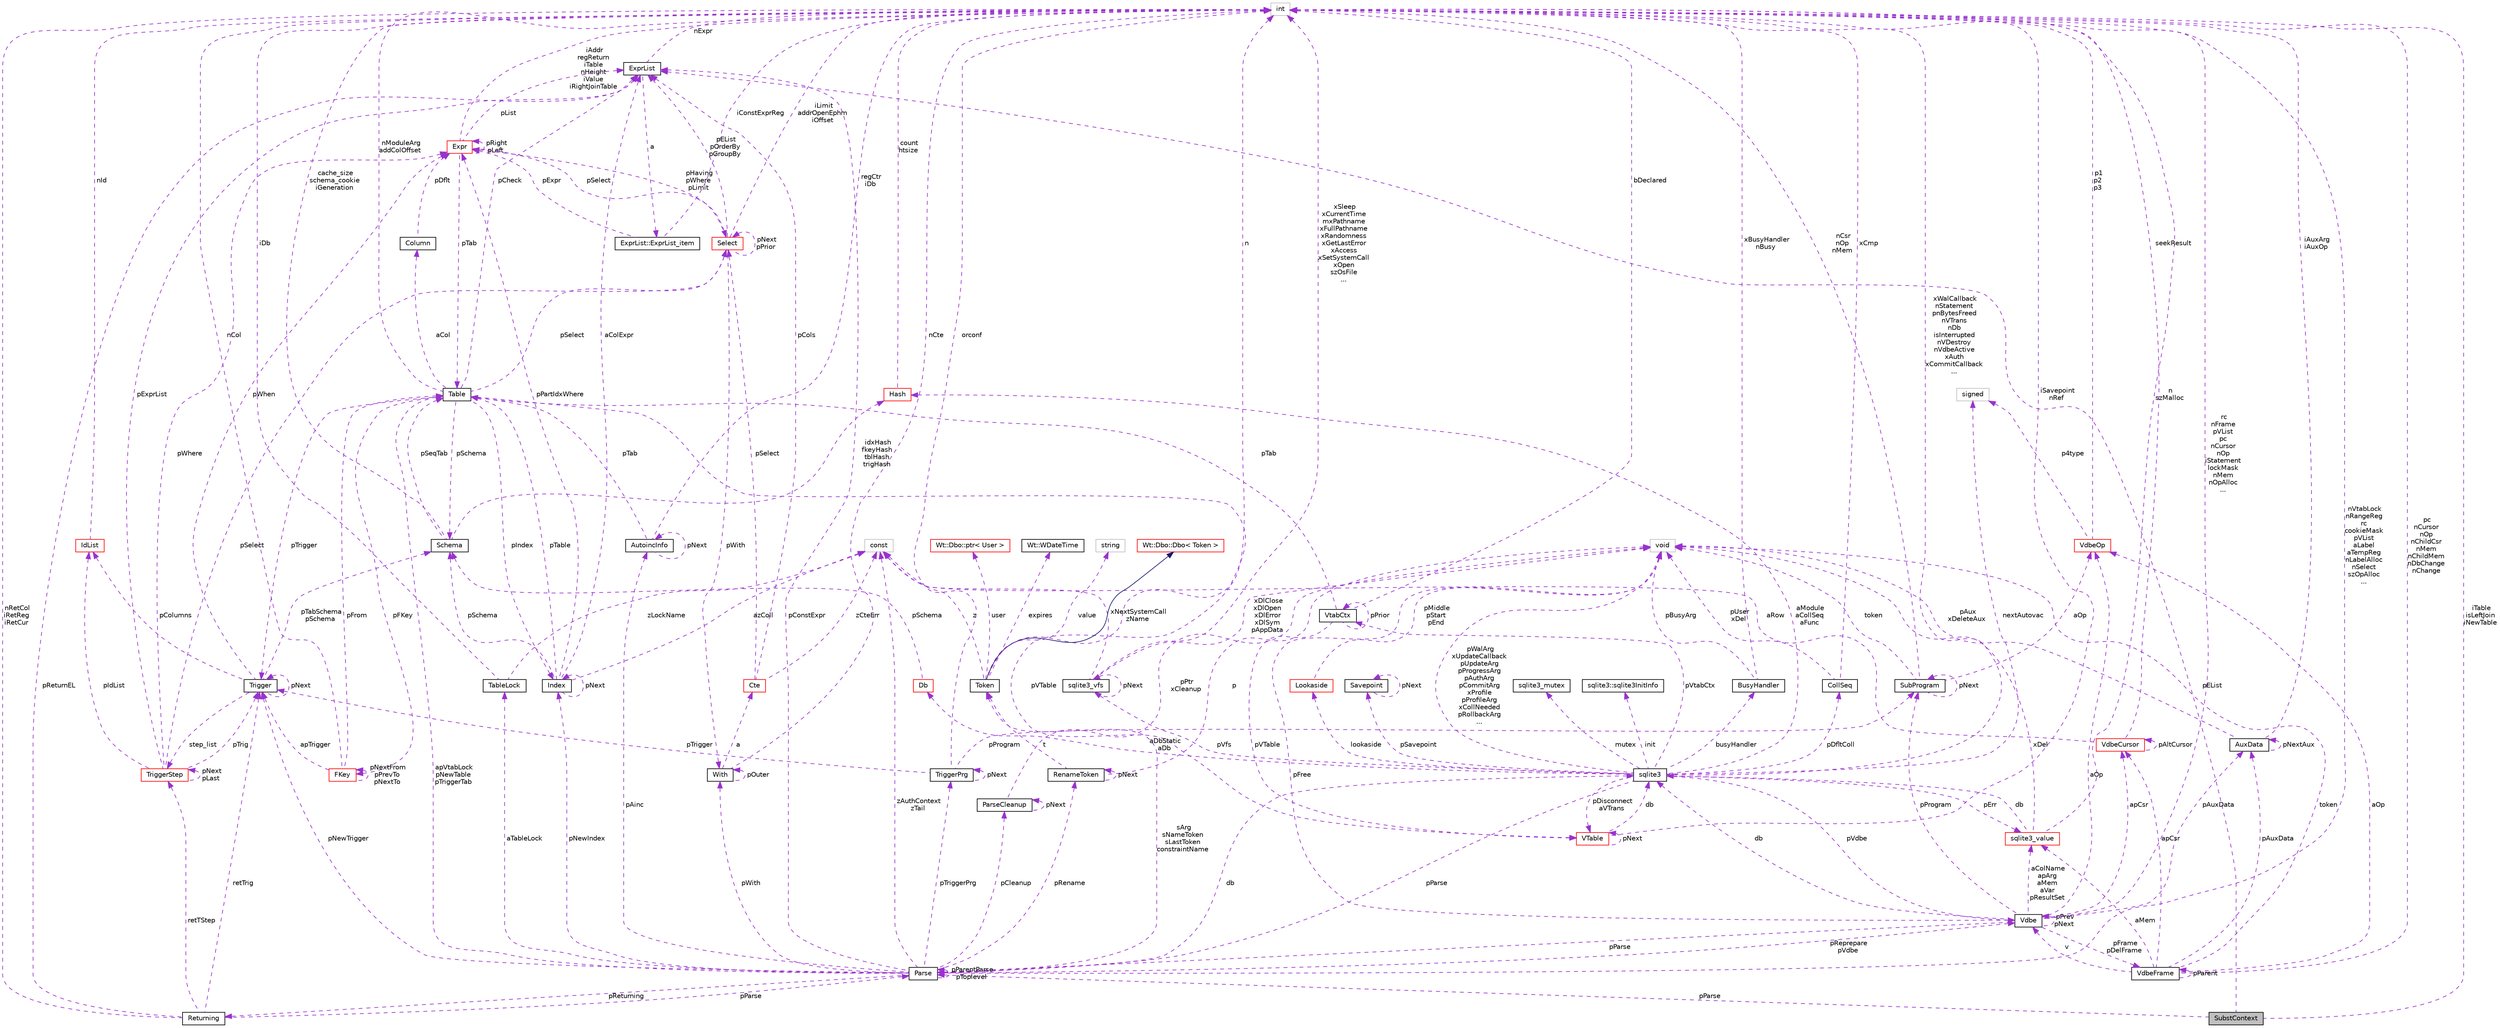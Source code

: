 digraph "SubstContext"
{
 // LATEX_PDF_SIZE
  edge [fontname="Helvetica",fontsize="10",labelfontname="Helvetica",labelfontsize="10"];
  node [fontname="Helvetica",fontsize="10",shape=record];
  Node1 [label="SubstContext",height=0.2,width=0.4,color="black", fillcolor="grey75", style="filled", fontcolor="black",tooltip=" "];
  Node2 -> Node1 [dir="back",color="darkorchid3",fontsize="10",style="dashed",label=" iTable\nisLeftJoin\niNewTable" ,fontname="Helvetica"];
  Node2 [label="int",height=0.2,width=0.4,color="grey75", fillcolor="white", style="filled",tooltip=" "];
  Node3 -> Node1 [dir="back",color="darkorchid3",fontsize="10",style="dashed",label=" pEList" ,fontname="Helvetica"];
  Node3 [label="ExprList",height=0.2,width=0.4,color="black", fillcolor="white", style="filled",URL="$structExprList.html",tooltip=" "];
  Node4 -> Node3 [dir="back",color="darkorchid3",fontsize="10",style="dashed",label=" a" ,fontname="Helvetica"];
  Node4 [label="ExprList::ExprList_item",height=0.2,width=0.4,color="black", fillcolor="white", style="filled",URL="$structExprList_1_1ExprList__item.html",tooltip=" "];
  Node5 -> Node4 [dir="back",color="darkorchid3",fontsize="10",style="dashed",label=" pExpr" ,fontname="Helvetica"];
  Node5 [label="Expr",height=0.2,width=0.4,color="red", fillcolor="white", style="filled",URL="$structExpr.html",tooltip=" "];
  Node5 -> Node5 [dir="back",color="darkorchid3",fontsize="10",style="dashed",label=" pRight\npLeft" ,fontname="Helvetica"];
  Node2 -> Node5 [dir="back",color="darkorchid3",fontsize="10",style="dashed",label=" iAddr\nregReturn\niTable\nnHeight\niValue\niRightJoinTable" ,fontname="Helvetica"];
  Node8 -> Node5 [dir="back",color="darkorchid3",fontsize="10",style="dashed",label=" pTab" ,fontname="Helvetica"];
  Node8 [label="Table",height=0.2,width=0.4,color="black", fillcolor="white", style="filled",URL="$structTable.html",tooltip=" "];
  Node9 -> Node8 [dir="back",color="darkorchid3",fontsize="10",style="dashed",label=" pSchema" ,fontname="Helvetica"];
  Node9 [label="Schema",height=0.2,width=0.4,color="black", fillcolor="white", style="filled",URL="$structSchema.html",tooltip=" "];
  Node2 -> Node9 [dir="back",color="darkorchid3",fontsize="10",style="dashed",label=" cache_size\nschema_cookie\niGeneration" ,fontname="Helvetica"];
  Node8 -> Node9 [dir="back",color="darkorchid3",fontsize="10",style="dashed",label=" pSeqTab" ,fontname="Helvetica"];
  Node10 -> Node9 [dir="back",color="darkorchid3",fontsize="10",style="dashed",label=" idxHash\nfkeyHash\ntblHash\ntrigHash" ,fontname="Helvetica"];
  Node10 [label="Hash",height=0.2,width=0.4,color="red", fillcolor="white", style="filled",URL="$structHash.html",tooltip=" "];
  Node2 -> Node10 [dir="back",color="darkorchid3",fontsize="10",style="dashed",label=" count\nhtsize" ,fontname="Helvetica"];
  Node15 -> Node8 [dir="back",color="darkorchid3",fontsize="10",style="dashed",label=" aCol" ,fontname="Helvetica"];
  Node15 [label="Column",height=0.2,width=0.4,color="black", fillcolor="white", style="filled",URL="$structColumn.html",tooltip=" "];
  Node5 -> Node15 [dir="back",color="darkorchid3",fontsize="10",style="dashed",label=" pDflt" ,fontname="Helvetica"];
  Node16 -> Node8 [dir="back",color="darkorchid3",fontsize="10",style="dashed",label=" pFKey" ,fontname="Helvetica"];
  Node16 [label="FKey",height=0.2,width=0.4,color="red", fillcolor="white", style="filled",URL="$structFKey.html",tooltip=" "];
  Node16 -> Node16 [dir="back",color="darkorchid3",fontsize="10",style="dashed",label=" pNextFrom\npPrevTo\npNextTo" ,fontname="Helvetica"];
  Node2 -> Node16 [dir="back",color="darkorchid3",fontsize="10",style="dashed",label=" nCol" ,fontname="Helvetica"];
  Node8 -> Node16 [dir="back",color="darkorchid3",fontsize="10",style="dashed",label=" pFrom" ,fontname="Helvetica"];
  Node18 -> Node16 [dir="back",color="darkorchid3",fontsize="10",style="dashed",label=" apTrigger" ,fontname="Helvetica"];
  Node18 [label="Trigger",height=0.2,width=0.4,color="black", fillcolor="white", style="filled",URL="$structTrigger.html",tooltip=" "];
  Node19 -> Node18 [dir="back",color="darkorchid3",fontsize="10",style="dashed",label=" step_list" ,fontname="Helvetica"];
  Node19 [label="TriggerStep",height=0.2,width=0.4,color="red", fillcolor="white", style="filled",URL="$structTriggerStep.html",tooltip=" "];
  Node19 -> Node19 [dir="back",color="darkorchid3",fontsize="10",style="dashed",label=" pNext\npLast" ,fontname="Helvetica"];
  Node5 -> Node19 [dir="back",color="darkorchid3",fontsize="10",style="dashed",label=" pWhere" ,fontname="Helvetica"];
  Node20 -> Node19 [dir="back",color="darkorchid3",fontsize="10",style="dashed",label=" pIdList" ,fontname="Helvetica"];
  Node20 [label="IdList",height=0.2,width=0.4,color="red", fillcolor="white", style="filled",URL="$structIdList.html",tooltip=" "];
  Node2 -> Node20 [dir="back",color="darkorchid3",fontsize="10",style="dashed",label=" nId" ,fontname="Helvetica"];
  Node22 -> Node19 [dir="back",color="darkorchid3",fontsize="10",style="dashed",label=" pSelect" ,fontname="Helvetica"];
  Node22 [label="Select",height=0.2,width=0.4,color="red", fillcolor="white", style="filled",URL="$structSelect.html",tooltip=" "];
  Node5 -> Node22 [dir="back",color="darkorchid3",fontsize="10",style="dashed",label=" pHaving\npWhere\npLimit" ,fontname="Helvetica"];
  Node23 -> Node22 [dir="back",color="darkorchid3",fontsize="10",style="dashed",label=" pWith" ,fontname="Helvetica"];
  Node23 [label="With",height=0.2,width=0.4,color="black", fillcolor="white", style="filled",URL="$structWith.html",tooltip=" "];
  Node24 -> Node23 [dir="back",color="darkorchid3",fontsize="10",style="dashed",label=" a" ,fontname="Helvetica"];
  Node24 [label="Cte",height=0.2,width=0.4,color="red", fillcolor="white", style="filled",URL="$structCte.html",tooltip=" "];
  Node22 -> Node24 [dir="back",color="darkorchid3",fontsize="10",style="dashed",label=" pSelect" ,fontname="Helvetica"];
  Node14 -> Node24 [dir="back",color="darkorchid3",fontsize="10",style="dashed",label=" zCteErr" ,fontname="Helvetica"];
  Node14 [label="const",height=0.2,width=0.4,color="grey75", fillcolor="white", style="filled",tooltip=" "];
  Node3 -> Node24 [dir="back",color="darkorchid3",fontsize="10",style="dashed",label=" pCols" ,fontname="Helvetica"];
  Node23 -> Node23 [dir="back",color="darkorchid3",fontsize="10",style="dashed",label=" pOuter" ,fontname="Helvetica"];
  Node2 -> Node23 [dir="back",color="darkorchid3",fontsize="10",style="dashed",label=" nCte" ,fontname="Helvetica"];
  Node2 -> Node22 [dir="back",color="darkorchid3",fontsize="10",style="dashed",label=" iLimit\naddrOpenEphm\niOffset" ,fontname="Helvetica"];
  Node22 -> Node22 [dir="back",color="darkorchid3",fontsize="10",style="dashed",label=" pNext\npPrior" ,fontname="Helvetica"];
  Node3 -> Node22 [dir="back",color="darkorchid3",fontsize="10",style="dashed",label=" pEList\npOrderBy\npGroupBy" ,fontname="Helvetica"];
  Node18 -> Node19 [dir="back",color="darkorchid3",fontsize="10",style="dashed",label=" pTrig" ,fontname="Helvetica"];
  Node3 -> Node19 [dir="back",color="darkorchid3",fontsize="10",style="dashed",label=" pExprList" ,fontname="Helvetica"];
  Node9 -> Node18 [dir="back",color="darkorchid3",fontsize="10",style="dashed",label=" pTabSchema\npSchema" ,fontname="Helvetica"];
  Node5 -> Node18 [dir="back",color="darkorchid3",fontsize="10",style="dashed",label=" pWhen" ,fontname="Helvetica"];
  Node20 -> Node18 [dir="back",color="darkorchid3",fontsize="10",style="dashed",label=" pColumns" ,fontname="Helvetica"];
  Node18 -> Node18 [dir="back",color="darkorchid3",fontsize="10",style="dashed",label=" pNext" ,fontname="Helvetica"];
  Node33 -> Node8 [dir="back",color="darkorchid3",fontsize="10",style="dashed",label=" pVTable" ,fontname="Helvetica"];
  Node33 [label="VTable",height=0.2,width=0.4,color="red", fillcolor="white", style="filled",URL="$structVTable.html",tooltip=" "];
  Node34 -> Node33 [dir="back",color="darkorchid3",fontsize="10",style="dashed",label=" db" ,fontname="Helvetica"];
  Node34 [label="sqlite3",height=0.2,width=0.4,color="black", fillcolor="white", style="filled",URL="$structsqlite3.html",tooltip=" "];
  Node35 -> Node34 [dir="back",color="darkorchid3",fontsize="10",style="dashed",label=" pVdbe" ,fontname="Helvetica"];
  Node35 [label="Vdbe",height=0.2,width=0.4,color="black", fillcolor="white", style="filled",URL="$structVdbe.html",tooltip=" "];
  Node35 -> Node35 [dir="back",color="darkorchid3",fontsize="10",style="dashed",label=" pPrev\npNext" ,fontname="Helvetica"];
  Node34 -> Node35 [dir="back",color="darkorchid3",fontsize="10",style="dashed",label=" db" ,fontname="Helvetica"];
  Node13 -> Node35 [dir="back",color="darkorchid3",fontsize="10",style="dashed",label=" pFree" ,fontname="Helvetica"];
  Node13 [label="void",height=0.2,width=0.4,color="grey75", fillcolor="white", style="filled",tooltip=" "];
  Node36 -> Node35 [dir="back",color="darkorchid3",fontsize="10",style="dashed",label=" aColName\napArg\naMem\naVar\npResultSet" ,fontname="Helvetica"];
  Node36 [label="sqlite3_value",height=0.2,width=0.4,color="red", fillcolor="white", style="filled",URL="$structsqlite3__value.html",tooltip=" "];
  Node34 -> Node36 [dir="back",color="darkorchid3",fontsize="10",style="dashed",label=" db" ,fontname="Helvetica"];
  Node13 -> Node36 [dir="back",color="darkorchid3",fontsize="10",style="dashed",label=" xDel" ,fontname="Helvetica"];
  Node2 -> Node36 [dir="back",color="darkorchid3",fontsize="10",style="dashed",label=" n\nszMalloc" ,fontname="Helvetica"];
  Node38 -> Node35 [dir="back",color="darkorchid3",fontsize="10",style="dashed",label=" pFrame\npDelFrame" ,fontname="Helvetica"];
  Node38 [label="VdbeFrame",height=0.2,width=0.4,color="black", fillcolor="white", style="filled",URL="$structVdbeFrame.html",tooltip=" "];
  Node35 -> Node38 [dir="back",color="darkorchid3",fontsize="10",style="dashed",label=" v" ,fontname="Helvetica"];
  Node13 -> Node38 [dir="back",color="darkorchid3",fontsize="10",style="dashed",label=" token" ,fontname="Helvetica"];
  Node36 -> Node38 [dir="back",color="darkorchid3",fontsize="10",style="dashed",label=" aMem" ,fontname="Helvetica"];
  Node38 -> Node38 [dir="back",color="darkorchid3",fontsize="10",style="dashed",label=" pParent" ,fontname="Helvetica"];
  Node2 -> Node38 [dir="back",color="darkorchid3",fontsize="10",style="dashed",label=" pc\nnCursor\nnOp\nnChildCsr\nnMem\nnChildMem\nnDbChange\nnChange" ,fontname="Helvetica"];
  Node39 -> Node38 [dir="back",color="darkorchid3",fontsize="10",style="dashed",label=" pAuxData" ,fontname="Helvetica"];
  Node39 [label="AuxData",height=0.2,width=0.4,color="black", fillcolor="white", style="filled",URL="$structAuxData.html",tooltip=" "];
  Node13 -> Node39 [dir="back",color="darkorchid3",fontsize="10",style="dashed",label=" pAux\nxDeleteAux" ,fontname="Helvetica"];
  Node2 -> Node39 [dir="back",color="darkorchid3",fontsize="10",style="dashed",label=" iAuxArg\niAuxOp" ,fontname="Helvetica"];
  Node39 -> Node39 [dir="back",color="darkorchid3",fontsize="10",style="dashed",label=" pNextAux" ,fontname="Helvetica"];
  Node40 -> Node38 [dir="back",color="darkorchid3",fontsize="10",style="dashed",label=" apCsr" ,fontname="Helvetica"];
  Node40 [label="VdbeCursor",height=0.2,width=0.4,color="red", fillcolor="white", style="filled",URL="$structVdbeCursor.html",tooltip=" "];
  Node2 -> Node40 [dir="back",color="darkorchid3",fontsize="10",style="dashed",label=" seekResult" ,fontname="Helvetica"];
  Node40 -> Node40 [dir="back",color="darkorchid3",fontsize="10",style="dashed",label=" pAltCursor" ,fontname="Helvetica"];
  Node14 -> Node40 [dir="back",color="darkorchid3",fontsize="10",style="dashed",label=" aRow" ,fontname="Helvetica"];
  Node73 -> Node38 [dir="back",color="darkorchid3",fontsize="10",style="dashed",label=" aOp" ,fontname="Helvetica"];
  Node73 [label="VdbeOp",height=0.2,width=0.4,color="red", fillcolor="white", style="filled",URL="$structVdbeOp.html",tooltip=" "];
  Node2 -> Node73 [dir="back",color="darkorchid3",fontsize="10",style="dashed",label=" p1\np2\np3" ,fontname="Helvetica"];
  Node77 -> Node73 [dir="back",color="darkorchid3",fontsize="10",style="dashed",label=" p4type" ,fontname="Helvetica"];
  Node77 [label="signed",height=0.2,width=0.4,color="grey75", fillcolor="white", style="filled",tooltip=" "];
  Node2 -> Node35 [dir="back",color="darkorchid3",fontsize="10",style="dashed",label=" rc\nnFrame\npVList\npc\nnCursor\nnOp\niStatement\nlockMask\nnMem\nnOpAlloc\n..." ,fontname="Helvetica"];
  Node39 -> Node35 [dir="back",color="darkorchid3",fontsize="10",style="dashed",label=" pAuxData" ,fontname="Helvetica"];
  Node75 -> Node35 [dir="back",color="darkorchid3",fontsize="10",style="dashed",label=" pProgram" ,fontname="Helvetica"];
  Node75 [label="SubProgram",height=0.2,width=0.4,color="black", fillcolor="white", style="filled",URL="$structSubProgram.html",tooltip=" "];
  Node13 -> Node75 [dir="back",color="darkorchid3",fontsize="10",style="dashed",label=" token" ,fontname="Helvetica"];
  Node2 -> Node75 [dir="back",color="darkorchid3",fontsize="10",style="dashed",label=" nCsr\nnOp\nnMem" ,fontname="Helvetica"];
  Node75 -> Node75 [dir="back",color="darkorchid3",fontsize="10",style="dashed",label=" pNext" ,fontname="Helvetica"];
  Node73 -> Node75 [dir="back",color="darkorchid3",fontsize="10",style="dashed",label=" aOp" ,fontname="Helvetica"];
  Node40 -> Node35 [dir="back",color="darkorchid3",fontsize="10",style="dashed",label=" apCsr" ,fontname="Helvetica"];
  Node78 -> Node35 [dir="back",color="darkorchid3",fontsize="10",style="dashed",label=" pParse" ,fontname="Helvetica"];
  Node78 [label="Parse",height=0.2,width=0.4,color="black", fillcolor="white", style="filled",URL="$structParse.html",tooltip=" "];
  Node35 -> Node78 [dir="back",color="darkorchid3",fontsize="10",style="dashed",label=" pReprepare\npVdbe" ,fontname="Helvetica"];
  Node34 -> Node78 [dir="back",color="darkorchid3",fontsize="10",style="dashed",label=" db" ,fontname="Helvetica"];
  Node79 -> Node78 [dir="back",color="darkorchid3",fontsize="10",style="dashed",label=" pCleanup" ,fontname="Helvetica"];
  Node79 [label="ParseCleanup",height=0.2,width=0.4,color="black", fillcolor="white", style="filled",URL="$structParseCleanup.html",tooltip=" "];
  Node79 -> Node79 [dir="back",color="darkorchid3",fontsize="10",style="dashed",label=" pNext" ,fontname="Helvetica"];
  Node13 -> Node79 [dir="back",color="darkorchid3",fontsize="10",style="dashed",label=" pPtr\nxCleanup" ,fontname="Helvetica"];
  Node80 -> Node78 [dir="back",color="darkorchid3",fontsize="10",style="dashed",label=" aTableLock" ,fontname="Helvetica"];
  Node80 [label="TableLock",height=0.2,width=0.4,color="black", fillcolor="white", style="filled",URL="$structTableLock.html",tooltip=" "];
  Node2 -> Node80 [dir="back",color="darkorchid3",fontsize="10",style="dashed",label=" iDb" ,fontname="Helvetica"];
  Node14 -> Node80 [dir="back",color="darkorchid3",fontsize="10",style="dashed",label=" zLockName" ,fontname="Helvetica"];
  Node81 -> Node78 [dir="back",color="darkorchid3",fontsize="10",style="dashed",label=" sArg\nsNameToken\nsLastToken\nconstraintName" ,fontname="Helvetica"];
  Node81 [label="Token",height=0.2,width=0.4,color="black", fillcolor="white", style="filled",URL="$classToken.html",tooltip=" "];
  Node82 -> Node81 [dir="back",color="midnightblue",fontsize="10",style="solid",fontname="Helvetica"];
  Node82 [label="Wt::Dbo::Dbo\< Token \>",height=0.2,width=0.4,color="red", fillcolor="white", style="filled",URL="$classWt_1_1Dbo_1_1Dbo.html",tooltip=" "];
  Node91 -> Node81 [dir="back",color="darkorchid3",fontsize="10",style="dashed",label=" user" ,fontname="Helvetica"];
  Node91 [label="Wt::Dbo::ptr\< User \>",height=0.2,width=0.4,color="red", fillcolor="white", style="filled",URL="$classWt_1_1Dbo_1_1ptr.html",tooltip=" "];
  Node2 -> Node81 [dir="back",color="darkorchid3",fontsize="10",style="dashed",label=" n" ,fontname="Helvetica"];
  Node94 -> Node81 [dir="back",color="darkorchid3",fontsize="10",style="dashed",label=" expires" ,fontname="Helvetica"];
  Node94 [label="Wt::WDateTime",height=0.2,width=0.4,color="black", fillcolor="white", style="filled",URL="$classWt_1_1WDateTime.html",tooltip="A calendar date and clock time."];
  Node87 -> Node81 [dir="back",color="darkorchid3",fontsize="10",style="dashed",label=" value" ,fontname="Helvetica"];
  Node87 [label="string",height=0.2,width=0.4,color="grey75", fillcolor="white", style="filled",tooltip=" "];
  Node14 -> Node81 [dir="back",color="darkorchid3",fontsize="10",style="dashed",label=" z" ,fontname="Helvetica"];
  Node23 -> Node78 [dir="back",color="darkorchid3",fontsize="10",style="dashed",label=" pWith" ,fontname="Helvetica"];
  Node2 -> Node78 [dir="back",color="darkorchid3",fontsize="10",style="dashed",label=" nVtabLock\nnRangeReg\nrc\ncookieMask\npVList\naLabel\naTempReg\nnLabelAlloc\nnSelect\nszOpAlloc\n..." ,fontname="Helvetica"];
  Node8 -> Node78 [dir="back",color="darkorchid3",fontsize="10",style="dashed",label=" apVtabLock\npNewTable\npTriggerTab" ,fontname="Helvetica"];
  Node18 -> Node78 [dir="back",color="darkorchid3",fontsize="10",style="dashed",label=" pNewTrigger" ,fontname="Helvetica"];
  Node95 -> Node78 [dir="back",color="darkorchid3",fontsize="10",style="dashed",label=" pTriggerPrg" ,fontname="Helvetica"];
  Node95 [label="TriggerPrg",height=0.2,width=0.4,color="black", fillcolor="white", style="filled",URL="$structTriggerPrg.html",tooltip=" "];
  Node2 -> Node95 [dir="back",color="darkorchid3",fontsize="10",style="dashed",label=" orconf" ,fontname="Helvetica"];
  Node75 -> Node95 [dir="back",color="darkorchid3",fontsize="10",style="dashed",label=" pProgram" ,fontname="Helvetica"];
  Node18 -> Node95 [dir="back",color="darkorchid3",fontsize="10",style="dashed",label=" pTrigger" ,fontname="Helvetica"];
  Node95 -> Node95 [dir="back",color="darkorchid3",fontsize="10",style="dashed",label=" pNext" ,fontname="Helvetica"];
  Node96 -> Node78 [dir="back",color="darkorchid3",fontsize="10",style="dashed",label=" pRename" ,fontname="Helvetica"];
  Node96 [label="RenameToken",height=0.2,width=0.4,color="black", fillcolor="white", style="filled",URL="$structRenameToken.html",tooltip=" "];
  Node81 -> Node96 [dir="back",color="darkorchid3",fontsize="10",style="dashed",label=" t" ,fontname="Helvetica"];
  Node13 -> Node96 [dir="back",color="darkorchid3",fontsize="10",style="dashed",label=" p" ,fontname="Helvetica"];
  Node96 -> Node96 [dir="back",color="darkorchid3",fontsize="10",style="dashed",label=" pNext" ,fontname="Helvetica"];
  Node28 -> Node78 [dir="back",color="darkorchid3",fontsize="10",style="dashed",label=" pNewIndex" ,fontname="Helvetica"];
  Node28 [label="Index",height=0.2,width=0.4,color="black", fillcolor="white", style="filled",URL="$structIndex.html",tooltip=" "];
  Node9 -> Node28 [dir="back",color="darkorchid3",fontsize="10",style="dashed",label=" pSchema" ,fontname="Helvetica"];
  Node5 -> Node28 [dir="back",color="darkorchid3",fontsize="10",style="dashed",label=" pPartIdxWhere" ,fontname="Helvetica"];
  Node8 -> Node28 [dir="back",color="darkorchid3",fontsize="10",style="dashed",label=" pTable" ,fontname="Helvetica"];
  Node3 -> Node28 [dir="back",color="darkorchid3",fontsize="10",style="dashed",label=" aColExpr" ,fontname="Helvetica"];
  Node14 -> Node28 [dir="back",color="darkorchid3",fontsize="10",style="dashed",label=" azColl" ,fontname="Helvetica"];
  Node28 -> Node28 [dir="back",color="darkorchid3",fontsize="10",style="dashed",label=" pNext" ,fontname="Helvetica"];
  Node14 -> Node78 [dir="back",color="darkorchid3",fontsize="10",style="dashed",label=" zAuthContext\nzTail" ,fontname="Helvetica"];
  Node97 -> Node78 [dir="back",color="darkorchid3",fontsize="10",style="dashed",label=" pReturning" ,fontname="Helvetica"];
  Node97 [label="Returning",height=0.2,width=0.4,color="black", fillcolor="white", style="filled",URL="$structReturning.html",tooltip=" "];
  Node19 -> Node97 [dir="back",color="darkorchid3",fontsize="10",style="dashed",label=" retTStep" ,fontname="Helvetica"];
  Node2 -> Node97 [dir="back",color="darkorchid3",fontsize="10",style="dashed",label=" nRetCol\niRetReg\niRetCur" ,fontname="Helvetica"];
  Node18 -> Node97 [dir="back",color="darkorchid3",fontsize="10",style="dashed",label=" retTrig" ,fontname="Helvetica"];
  Node3 -> Node97 [dir="back",color="darkorchid3",fontsize="10",style="dashed",label=" pReturnEL" ,fontname="Helvetica"];
  Node78 -> Node97 [dir="back",color="darkorchid3",fontsize="10",style="dashed",label=" pParse" ,fontname="Helvetica"];
  Node98 -> Node78 [dir="back",color="darkorchid3",fontsize="10",style="dashed",label=" pAinc" ,fontname="Helvetica"];
  Node98 [label="AutoincInfo",height=0.2,width=0.4,color="black", fillcolor="white", style="filled",URL="$structAutoincInfo.html",tooltip=" "];
  Node2 -> Node98 [dir="back",color="darkorchid3",fontsize="10",style="dashed",label=" regCtr\niDb" ,fontname="Helvetica"];
  Node8 -> Node98 [dir="back",color="darkorchid3",fontsize="10",style="dashed",label=" pTab" ,fontname="Helvetica"];
  Node98 -> Node98 [dir="back",color="darkorchid3",fontsize="10",style="dashed",label=" pNext" ,fontname="Helvetica"];
  Node3 -> Node78 [dir="back",color="darkorchid3",fontsize="10",style="dashed",label=" pConstExpr" ,fontname="Helvetica"];
  Node78 -> Node78 [dir="back",color="darkorchid3",fontsize="10",style="dashed",label=" pParentParse\npToplevel" ,fontname="Helvetica"];
  Node73 -> Node35 [dir="back",color="darkorchid3",fontsize="10",style="dashed",label=" aOp" ,fontname="Helvetica"];
  Node99 -> Node34 [dir="back",color="darkorchid3",fontsize="10",style="dashed",label=" pSavepoint" ,fontname="Helvetica"];
  Node99 [label="Savepoint",height=0.2,width=0.4,color="black", fillcolor="white", style="filled",URL="$structSavepoint.html",tooltip=" "];
  Node99 -> Node99 [dir="back",color="darkorchid3",fontsize="10",style="dashed",label=" pNext" ,fontname="Helvetica"];
  Node13 -> Node34 [dir="back",color="darkorchid3",fontsize="10",style="dashed",label=" pWalArg\nxUpdateCallback\npUpdateArg\npProgressArg\npAuthArg\npCommitArg\nxProfile\npProfileArg\nxCollNeeded\npRollbackArg\n..." ,fontname="Helvetica"];
  Node100 -> Node34 [dir="back",color="darkorchid3",fontsize="10",style="dashed",label=" lookaside" ,fontname="Helvetica"];
  Node100 [label="Lookaside",height=0.2,width=0.4,color="red", fillcolor="white", style="filled",URL="$structLookaside.html",tooltip=" "];
  Node13 -> Node100 [dir="back",color="darkorchid3",fontsize="10",style="dashed",label=" pMiddle\npStart\npEnd" ,fontname="Helvetica"];
  Node36 -> Node34 [dir="back",color="darkorchid3",fontsize="10",style="dashed",label=" pErr" ,fontname="Helvetica"];
  Node45 -> Node34 [dir="back",color="darkorchid3",fontsize="10",style="dashed",label=" mutex" ,fontname="Helvetica"];
  Node45 [label="sqlite3_mutex",height=0.2,width=0.4,color="black", fillcolor="white", style="filled",URL="$structsqlite3__mutex.html",tooltip=" "];
  Node55 -> Node34 [dir="back",color="darkorchid3",fontsize="10",style="dashed",label=" pVfs" ,fontname="Helvetica"];
  Node55 [label="sqlite3_vfs",height=0.2,width=0.4,color="black", fillcolor="white", style="filled",URL="$structsqlite3__vfs.html",tooltip=" "];
  Node13 -> Node55 [dir="back",color="darkorchid3",fontsize="10",style="dashed",label=" xDlClose\nxDlOpen\nxDlError\nxDlSym\npAppData" ,fontname="Helvetica"];
  Node55 -> Node55 [dir="back",color="darkorchid3",fontsize="10",style="dashed",label=" pNext" ,fontname="Helvetica"];
  Node2 -> Node55 [dir="back",color="darkorchid3",fontsize="10",style="dashed",label=" xSleep\nxCurrentTime\nmxPathname\nxFullPathname\nxRandomness\nxGetLastError\nxAccess\nxSetSystemCall\nxOpen\nszOsFile\n..." ,fontname="Helvetica"];
  Node14 -> Node55 [dir="back",color="darkorchid3",fontsize="10",style="dashed",label=" xNextSystemCall\nzName" ,fontname="Helvetica"];
  Node102 -> Node34 [dir="back",color="darkorchid3",fontsize="10",style="dashed",label=" init" ,fontname="Helvetica"];
  Node102 [label="sqlite3::sqlite3InitInfo",height=0.2,width=0.4,color="black", fillcolor="white", style="filled",URL="$structsqlite3_1_1sqlite3InitInfo.html",tooltip=" "];
  Node103 -> Node34 [dir="back",color="darkorchid3",fontsize="10",style="dashed",label=" busyHandler" ,fontname="Helvetica"];
  Node103 [label="BusyHandler",height=0.2,width=0.4,color="black", fillcolor="white", style="filled",URL="$structBusyHandler.html",tooltip=" "];
  Node13 -> Node103 [dir="back",color="darkorchid3",fontsize="10",style="dashed",label=" pBusyArg" ,fontname="Helvetica"];
  Node2 -> Node103 [dir="back",color="darkorchid3",fontsize="10",style="dashed",label=" xBusyHandler\nnBusy" ,fontname="Helvetica"];
  Node104 -> Node34 [dir="back",color="darkorchid3",fontsize="10",style="dashed",label=" pVtabCtx" ,fontname="Helvetica"];
  Node104 [label="VtabCtx",height=0.2,width=0.4,color="black", fillcolor="white", style="filled",URL="$structVtabCtx.html",tooltip=" "];
  Node104 -> Node104 [dir="back",color="darkorchid3",fontsize="10",style="dashed",label=" pPrior" ,fontname="Helvetica"];
  Node2 -> Node104 [dir="back",color="darkorchid3",fontsize="10",style="dashed",label=" bDeclared" ,fontname="Helvetica"];
  Node33 -> Node104 [dir="back",color="darkorchid3",fontsize="10",style="dashed",label=" pVTable" ,fontname="Helvetica"];
  Node8 -> Node104 [dir="back",color="darkorchid3",fontsize="10",style="dashed",label=" pTab" ,fontname="Helvetica"];
  Node60 -> Node34 [dir="back",color="darkorchid3",fontsize="10",style="dashed",label=" pDfltColl" ,fontname="Helvetica"];
  Node60 [label="CollSeq",height=0.2,width=0.4,color="black", fillcolor="white", style="filled",URL="$structCollSeq.html",tooltip=" "];
  Node13 -> Node60 [dir="back",color="darkorchid3",fontsize="10",style="dashed",label=" pUser\nxDel" ,fontname="Helvetica"];
  Node2 -> Node60 [dir="back",color="darkorchid3",fontsize="10",style="dashed",label=" xCmp" ,fontname="Helvetica"];
  Node33 -> Node34 [dir="back",color="darkorchid3",fontsize="10",style="dashed",label=" pDisconnect\naVTrans" ,fontname="Helvetica"];
  Node2 -> Node34 [dir="back",color="darkorchid3",fontsize="10",style="dashed",label=" xWalCallback\nnStatement\npnBytesFreed\nnVTrans\nnDb\nisInterrupted\nnVDestroy\nnVdbeActive\nxAuth\nxCommitCallback\n..." ,fontname="Helvetica"];
  Node77 -> Node34 [dir="back",color="darkorchid3",fontsize="10",style="dashed",label=" nextAutovac" ,fontname="Helvetica"];
  Node105 -> Node34 [dir="back",color="darkorchid3",fontsize="10",style="dashed",label=" aDbStatic\naDb" ,fontname="Helvetica"];
  Node105 [label="Db",height=0.2,width=0.4,color="red", fillcolor="white", style="filled",URL="$structDb.html",tooltip=" "];
  Node9 -> Node105 [dir="back",color="darkorchid3",fontsize="10",style="dashed",label=" pSchema" ,fontname="Helvetica"];
  Node10 -> Node34 [dir="back",color="darkorchid3",fontsize="10",style="dashed",label=" aModule\naCollSeq\naFunc" ,fontname="Helvetica"];
  Node78 -> Node34 [dir="back",color="darkorchid3",fontsize="10",style="dashed",label=" pParse" ,fontname="Helvetica"];
  Node33 -> Node33 [dir="back",color="darkorchid3",fontsize="10",style="dashed",label=" pNext" ,fontname="Helvetica"];
  Node2 -> Node33 [dir="back",color="darkorchid3",fontsize="10",style="dashed",label=" iSavepoint\nnRef" ,fontname="Helvetica"];
  Node2 -> Node8 [dir="back",color="darkorchid3",fontsize="10",style="dashed",label=" nModuleArg\naddColOffset" ,fontname="Helvetica"];
  Node18 -> Node8 [dir="back",color="darkorchid3",fontsize="10",style="dashed",label=" pTrigger" ,fontname="Helvetica"];
  Node22 -> Node8 [dir="back",color="darkorchid3",fontsize="10",style="dashed",label=" pSelect" ,fontname="Helvetica"];
  Node3 -> Node8 [dir="back",color="darkorchid3",fontsize="10",style="dashed",label=" pCheck" ,fontname="Helvetica"];
  Node28 -> Node8 [dir="back",color="darkorchid3",fontsize="10",style="dashed",label=" pIndex" ,fontname="Helvetica"];
  Node22 -> Node5 [dir="back",color="darkorchid3",fontsize="10",style="dashed",label=" pSelect" ,fontname="Helvetica"];
  Node3 -> Node5 [dir="back",color="darkorchid3",fontsize="10",style="dashed",label=" pList" ,fontname="Helvetica"];
  Node2 -> Node4 [dir="back",color="darkorchid3",fontsize="10",style="dashed",label=" iConstExprReg" ,fontname="Helvetica"];
  Node2 -> Node3 [dir="back",color="darkorchid3",fontsize="10",style="dashed",label=" nExpr" ,fontname="Helvetica"];
  Node78 -> Node1 [dir="back",color="darkorchid3",fontsize="10",style="dashed",label=" pParse" ,fontname="Helvetica"];
}
